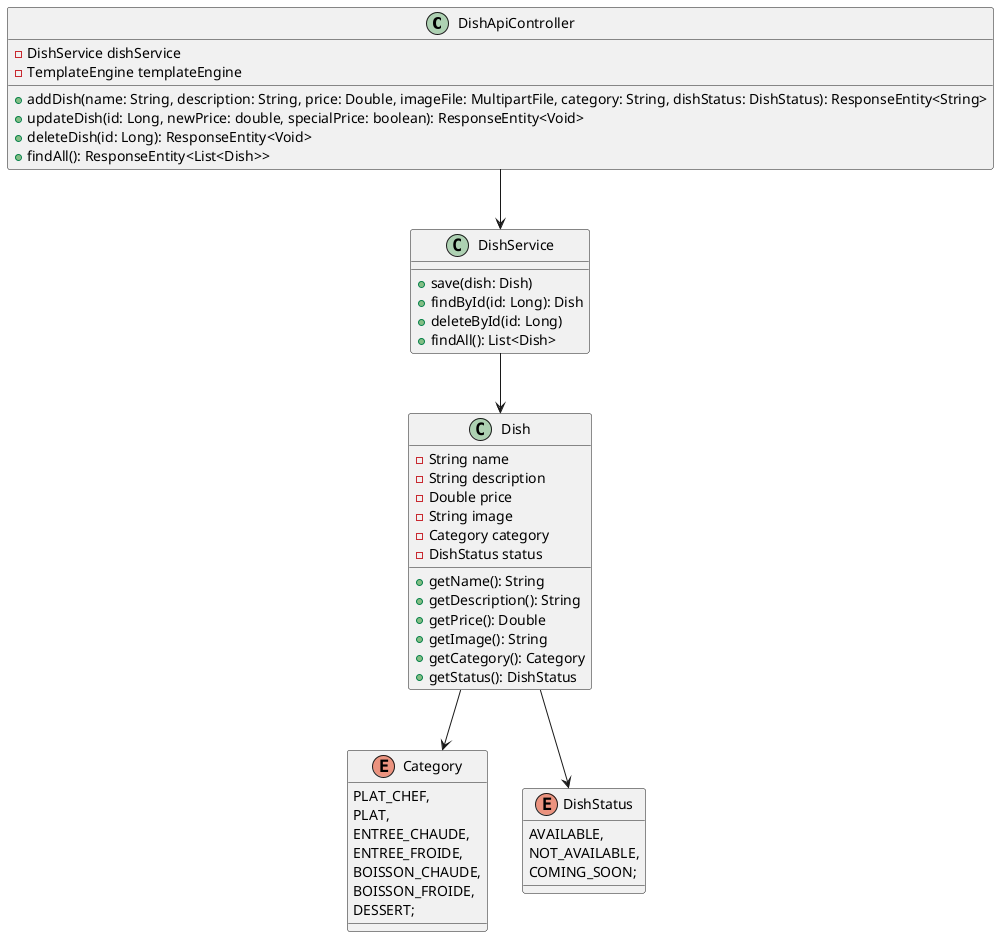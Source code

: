 @startuml
class DishApiController {
    - DishService dishService
    - TemplateEngine templateEngine
    + addDish(name: String, description: String, price: Double, imageFile: MultipartFile, category: String, dishStatus: DishStatus): ResponseEntity<String>
    + updateDish(id: Long, newPrice: double, specialPrice: boolean): ResponseEntity<Void>
    + deleteDish(id: Long): ResponseEntity<Void>
    + findAll(): ResponseEntity<List<Dish>>
}

class DishService {
    + save(dish: Dish)
    + findById(id: Long): Dish
    + deleteById(id: Long)
    + findAll(): List<Dish>
}

class Dish {
    - String name
    - String description
    - Double price
    - String image
    - Category category
    - DishStatus status
    + getName(): String
    + getDescription(): String
    + getPrice(): Double
    + getImage(): String
    + getCategory(): Category
    + getStatus(): DishStatus
}

enum Category {
        PLAT_CHEF,
        PLAT,
        ENTREE_CHAUDE,
        ENTREE_FROIDE,
        BOISSON_CHAUDE,
        BOISSON_FROIDE,
        DESSERT;
}

enum DishStatus {
       AVAILABLE,
       NOT_AVAILABLE,
       COMING_SOON;
}

DishApiController --> DishService
DishService --> Dish
Dish --> Category
Dish --> DishStatus
@enduml